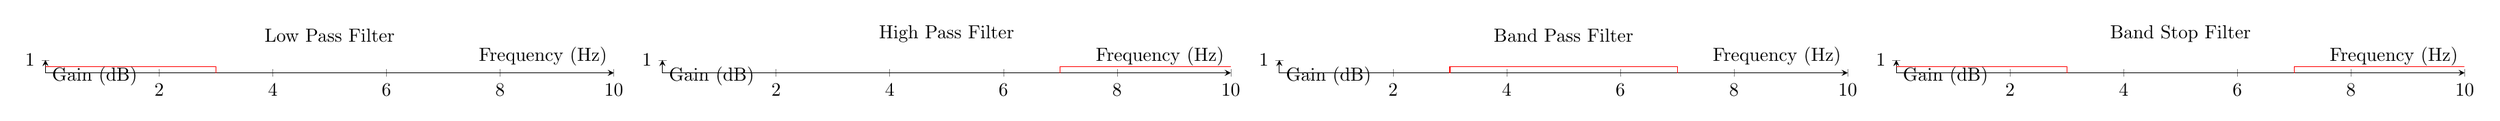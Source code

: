 \begin{tikzpicture}
    \begin{axis}[
        xlabel={Frequency (Hz)},
        ylabel={Gain (dB)},
        title={Low Pass Filter},
        width=\linewidth,
        height=0.15\linewidth,
        xmin=0, xmax=10,
        ymin=0, ymax=1,
        ytick={1},
        xtick={0, 2, 4, 6, 8, 10},
        axis lines=middle,
    ]
    \addplot[domain=0:10, samples=100, color=red] coordinates {
        (0, 0.5)
        (3, 0.5)
        (3, 0)
    };
    \end{axis}
\end{tikzpicture}
\begin{tikzpicture}
    \begin{axis}[
        xlabel={Frequency (Hz)},
        ylabel={Gain (dB)},
        title={High Pass Filter},
        width=\linewidth,
        height=0.15\linewidth,
        xmin=0, xmax=10,
        ymin=0, ymax=1,
        ytick={1},
        xtick={0, 2, 4, 6, 8, 10},
        axis lines=middle,
    ]
    \addplot[domain=0:10, samples=100, color=red] coordinates {
        (7, 0)
        (7, 0.5)
        (10, 0.5)
    };
    \end{axis}
\end{tikzpicture}
\begin{tikzpicture}
    \begin{axis}[
        xlabel={Frequency (Hz)},
        ylabel={Gain (dB)},
        title={Band Pass Filter},
        width=\linewidth,
        height=0.15\linewidth,
        xmin=0, xmax=10,
        ymin=0, ymax=1,
        ytick={1},
        xtick={0, 2, 4, 6, 8, 10},
        axis lines=middle,
    ]
    \addplot[domain=0:10, samples=100, color=red] coordinates {
        (3, 0)
        (3, 0.5)
        (7, 0.5)
        (7, 0)
    };
    \end{axis}
\end{tikzpicture}
\begin{tikzpicture}
    \begin{axis}[
        xlabel={Frequency (Hz)},
        ylabel={Gain (dB)},
        title={Band Stop Filter},
        width=\linewidth,
        height=0.15\linewidth,
        xmin=0, xmax=10,
        ymin=0, ymax=1,
        ytick={1},
        xtick={0, 2, 4, 6, 8, 10},
        axis lines=middle,
    ]
     \addplot[domain=0:10, samples=100, color=red] coordinates {
        (0, 0.5)
        (3, 0.5)
        (3, 0)
    };
    \addplot[domain=0:10, samples=100, color=red] coordinates {
        (7, 0)
        (7, 0.5)
        (10, 0.5)
    };
    \end{axis}
\end{tikzpicture}